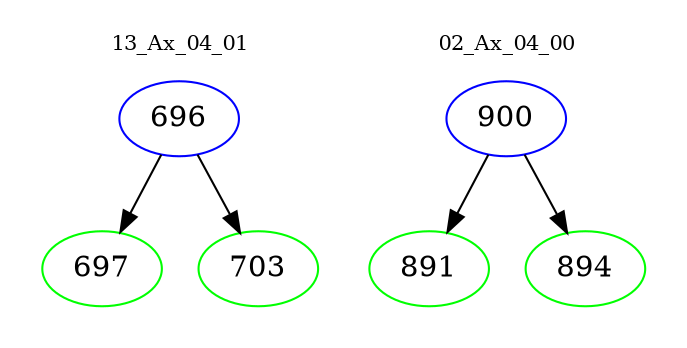 digraph{
subgraph cluster_0 {
color = white
label = "13_Ax_04_01";
fontsize=10;
T0_696 [label="696", color="blue"]
T0_696 -> T0_697 [color="black"]
T0_697 [label="697", color="green"]
T0_696 -> T0_703 [color="black"]
T0_703 [label="703", color="green"]
}
subgraph cluster_1 {
color = white
label = "02_Ax_04_00";
fontsize=10;
T1_900 [label="900", color="blue"]
T1_900 -> T1_891 [color="black"]
T1_891 [label="891", color="green"]
T1_900 -> T1_894 [color="black"]
T1_894 [label="894", color="green"]
}
}
